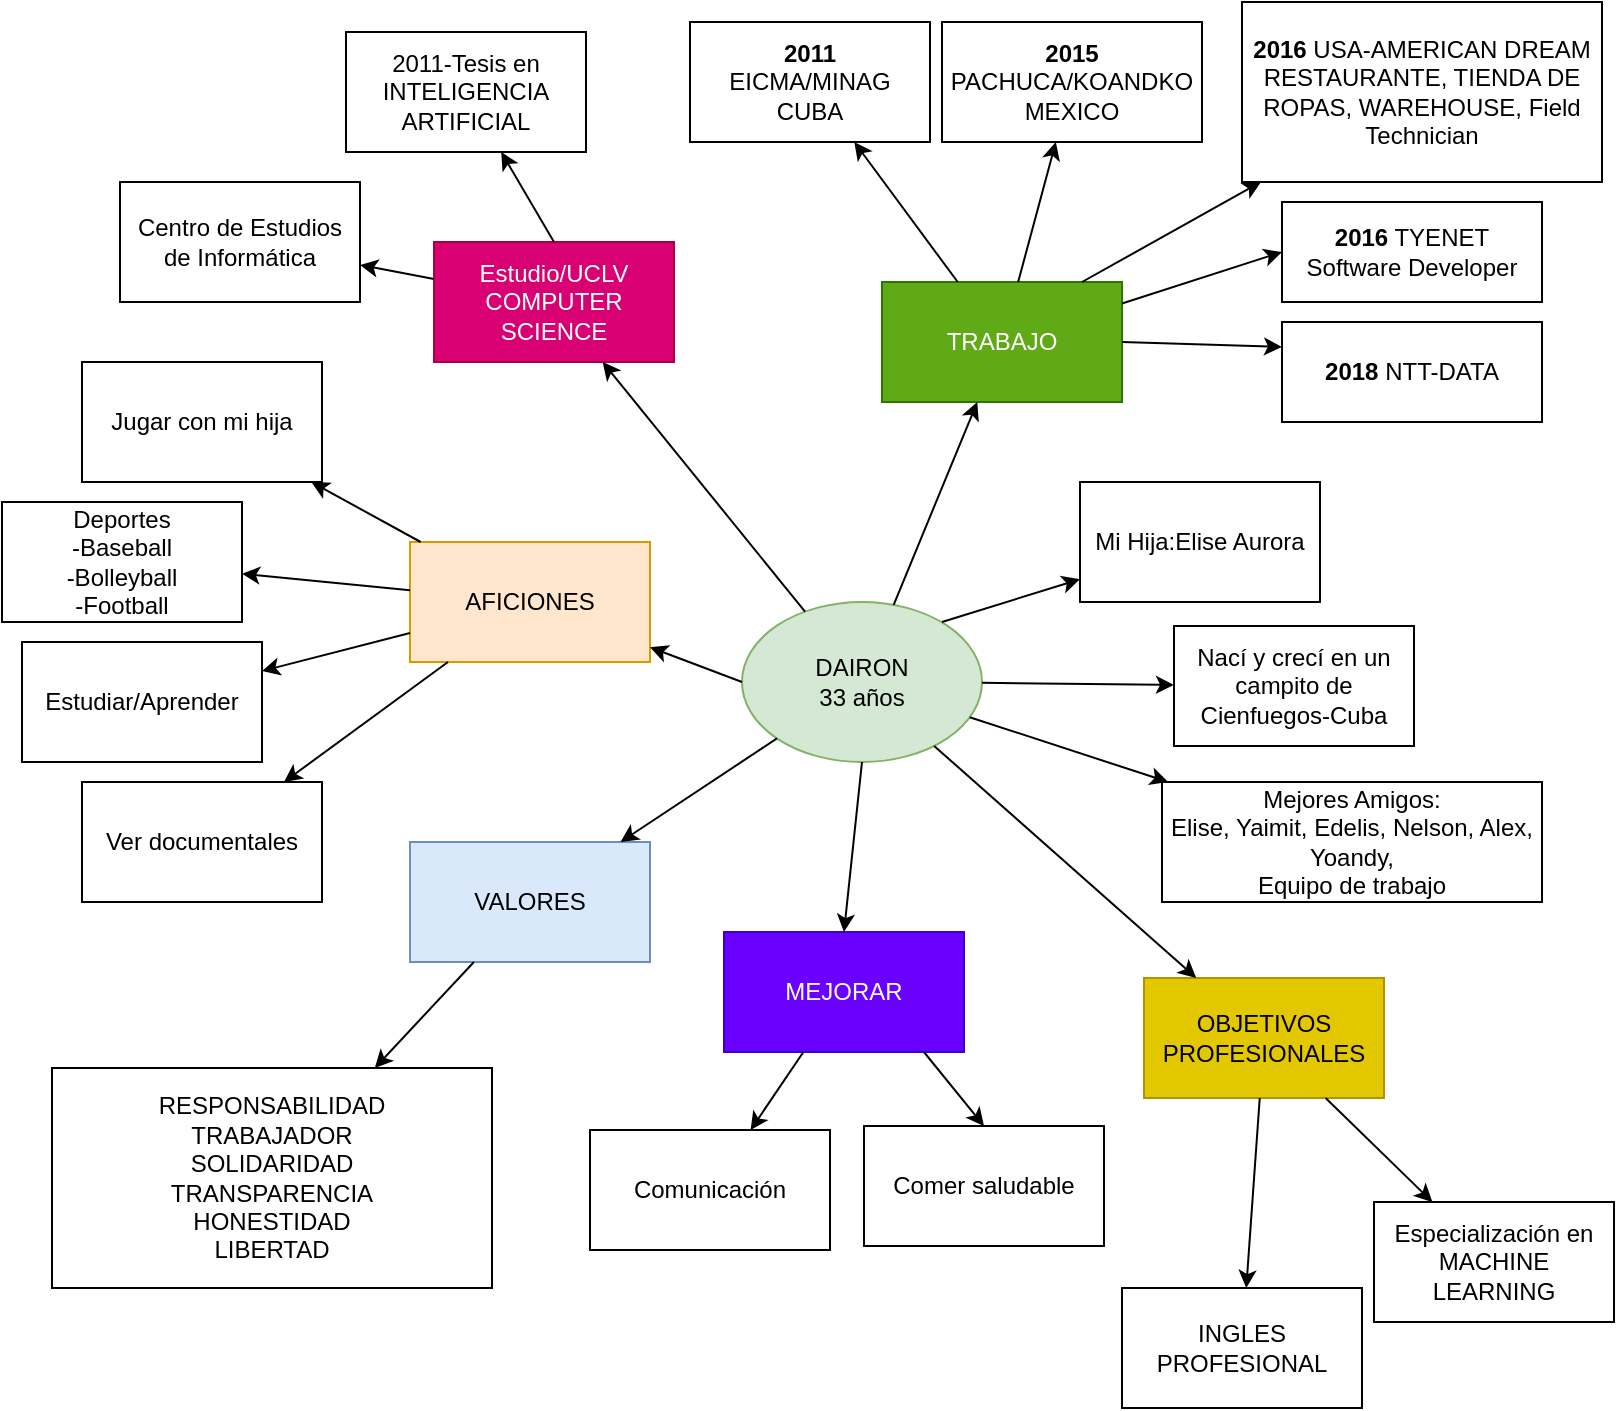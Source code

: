 <mxfile version="15.6.8" type="github">
  <diagram id="7cu_vdKX0Zv9BNSVqKoO" name="Page-1">
    <mxGraphModel dx="1311" dy="796" grid="0" gridSize="10" guides="1" tooltips="1" connect="1" arrows="1" fold="1" page="1" pageScale="1" pageWidth="827" pageHeight="1169" math="0" shadow="0">
      <root>
        <mxCell id="0" />
        <mxCell id="1" parent="0" />
        <mxCell id="XV72Uzi_K_TvfL9NJe57-1" value="DAIRON&lt;br&gt;33 años" style="ellipse;whiteSpace=wrap;html=1;fillColor=#d5e8d4;strokeColor=#82b366;" vertex="1" parent="1">
          <mxGeometry x="380" y="360" width="120" height="80" as="geometry" />
        </mxCell>
        <mxCell id="XV72Uzi_K_TvfL9NJe57-2" value="Mi Hija:Elise Aurora" style="rounded=0;whiteSpace=wrap;html=1;" vertex="1" parent="1">
          <mxGeometry x="549" y="300" width="120" height="60" as="geometry" />
        </mxCell>
        <mxCell id="XV72Uzi_K_TvfL9NJe57-3" value="" style="endArrow=classic;html=1;rounded=0;" edge="1" parent="1" target="XV72Uzi_K_TvfL9NJe57-2">
          <mxGeometry width="50" height="50" relative="1" as="geometry">
            <mxPoint x="480" y="370" as="sourcePoint" />
            <mxPoint x="440" y="370" as="targetPoint" />
          </mxGeometry>
        </mxCell>
        <mxCell id="XV72Uzi_K_TvfL9NJe57-4" value="Nací y crecí en un campito de Cienfuegos-Cuba" style="rounded=0;whiteSpace=wrap;html=1;" vertex="1" parent="1">
          <mxGeometry x="596" y="372" width="120" height="60" as="geometry" />
        </mxCell>
        <mxCell id="XV72Uzi_K_TvfL9NJe57-5" value="" style="endArrow=classic;html=1;rounded=0;" edge="1" parent="1" source="XV72Uzi_K_TvfL9NJe57-1" target="XV72Uzi_K_TvfL9NJe57-4">
          <mxGeometry width="50" height="50" relative="1" as="geometry">
            <mxPoint x="510" y="480" as="sourcePoint" />
            <mxPoint x="560" y="430" as="targetPoint" />
          </mxGeometry>
        </mxCell>
        <mxCell id="XV72Uzi_K_TvfL9NJe57-6" value="AFICIONES" style="rounded=0;whiteSpace=wrap;html=1;fillColor=#ffe6cc;strokeColor=#d79b00;" vertex="1" parent="1">
          <mxGeometry x="214" y="330" width="120" height="60" as="geometry" />
        </mxCell>
        <mxCell id="XV72Uzi_K_TvfL9NJe57-7" value="" style="endArrow=classic;html=1;rounded=0;exitX=0;exitY=0.5;exitDx=0;exitDy=0;" edge="1" parent="1" source="XV72Uzi_K_TvfL9NJe57-1" target="XV72Uzi_K_TvfL9NJe57-6">
          <mxGeometry width="50" height="50" relative="1" as="geometry">
            <mxPoint x="390" y="420" as="sourcePoint" />
            <mxPoint x="440" y="370" as="targetPoint" />
          </mxGeometry>
        </mxCell>
        <mxCell id="XV72Uzi_K_TvfL9NJe57-8" value="Deportes&lt;br&gt;-Baseball&lt;br&gt;-Bolleyball&lt;br&gt;-Football" style="rounded=0;whiteSpace=wrap;html=1;" vertex="1" parent="1">
          <mxGeometry x="10" y="310" width="120" height="60" as="geometry" />
        </mxCell>
        <mxCell id="XV72Uzi_K_TvfL9NJe57-9" value="Estudiar/Aprender" style="rounded=0;whiteSpace=wrap;html=1;" vertex="1" parent="1">
          <mxGeometry x="20" y="380" width="120" height="60" as="geometry" />
        </mxCell>
        <mxCell id="XV72Uzi_K_TvfL9NJe57-10" value="Jugar con mi hija" style="rounded=0;whiteSpace=wrap;html=1;" vertex="1" parent="1">
          <mxGeometry x="50" y="240" width="120" height="60" as="geometry" />
        </mxCell>
        <mxCell id="XV72Uzi_K_TvfL9NJe57-11" value="Estudio/UCLV&lt;br&gt;COMPUTER SCIENCE" style="rounded=0;whiteSpace=wrap;html=1;fillColor=#d80073;fontColor=#ffffff;strokeColor=#A50040;" vertex="1" parent="1">
          <mxGeometry x="226" y="180" width="120" height="60" as="geometry" />
        </mxCell>
        <mxCell id="XV72Uzi_K_TvfL9NJe57-12" value="&lt;b&gt;2015&lt;/b&gt;&lt;br&gt;PACHUCA/KOANDKO&lt;br&gt;MEXICO" style="rounded=0;whiteSpace=wrap;html=1;" vertex="1" parent="1">
          <mxGeometry x="480" y="70" width="130" height="60" as="geometry" />
        </mxCell>
        <mxCell id="XV72Uzi_K_TvfL9NJe57-13" value="MEJORAR" style="rounded=0;whiteSpace=wrap;html=1;fillColor=#6a00ff;fontColor=#ffffff;strokeColor=#3700CC;" vertex="1" parent="1">
          <mxGeometry x="371" y="525" width="120" height="60" as="geometry" />
        </mxCell>
        <mxCell id="XV72Uzi_K_TvfL9NJe57-14" value="Ver documentales" style="rounded=0;whiteSpace=wrap;html=1;" vertex="1" parent="1">
          <mxGeometry x="50" y="450" width="120" height="60" as="geometry" />
        </mxCell>
        <mxCell id="XV72Uzi_K_TvfL9NJe57-15" value="" style="endArrow=classic;html=1;rounded=0;entryX=0.5;entryY=0;entryDx=0;entryDy=0;exitX=0.5;exitY=1;exitDx=0;exitDy=0;" edge="1" parent="1" source="XV72Uzi_K_TvfL9NJe57-1" target="XV72Uzi_K_TvfL9NJe57-13">
          <mxGeometry width="50" height="50" relative="1" as="geometry">
            <mxPoint x="390" y="390" as="sourcePoint" />
            <mxPoint x="440" y="340" as="targetPoint" />
          </mxGeometry>
        </mxCell>
        <mxCell id="XV72Uzi_K_TvfL9NJe57-17" value="" style="endArrow=classic;html=1;rounded=0;" edge="1" parent="1" source="XV72Uzi_K_TvfL9NJe57-6" target="XV72Uzi_K_TvfL9NJe57-10">
          <mxGeometry width="50" height="50" relative="1" as="geometry">
            <mxPoint x="210" y="380" as="sourcePoint" />
            <mxPoint x="260" y="340" as="targetPoint" />
          </mxGeometry>
        </mxCell>
        <mxCell id="XV72Uzi_K_TvfL9NJe57-19" value="" style="endArrow=classic;html=1;rounded=0;" edge="1" parent="1" source="XV72Uzi_K_TvfL9NJe57-6" target="XV72Uzi_K_TvfL9NJe57-8">
          <mxGeometry width="50" height="50" relative="1" as="geometry">
            <mxPoint x="220" y="390" as="sourcePoint" />
            <mxPoint x="132.727" y="310" as="targetPoint" />
          </mxGeometry>
        </mxCell>
        <mxCell id="XV72Uzi_K_TvfL9NJe57-20" value="Comunicación" style="rounded=0;whiteSpace=wrap;html=1;" vertex="1" parent="1">
          <mxGeometry x="304" y="624" width="120" height="60" as="geometry" />
        </mxCell>
        <mxCell id="XV72Uzi_K_TvfL9NJe57-21" value="Comer saludable" style="rounded=0;whiteSpace=wrap;html=1;" vertex="1" parent="1">
          <mxGeometry x="441" y="622" width="120" height="60" as="geometry" />
        </mxCell>
        <mxCell id="XV72Uzi_K_TvfL9NJe57-23" value="2011-Tesis en&lt;br&gt;INTELIGENCIA ARTIFICIAL" style="rounded=0;whiteSpace=wrap;html=1;" vertex="1" parent="1">
          <mxGeometry x="182" y="75" width="120" height="60" as="geometry" />
        </mxCell>
        <mxCell id="XV72Uzi_K_TvfL9NJe57-24" value="Centro de Estudios de Informática" style="rounded=0;whiteSpace=wrap;html=1;" vertex="1" parent="1">
          <mxGeometry x="69" y="150" width="120" height="60" as="geometry" />
        </mxCell>
        <mxCell id="XV72Uzi_K_TvfL9NJe57-25" value="&lt;b&gt;2011&lt;/b&gt;&lt;br&gt;EICMA/MINAG&lt;br&gt;CUBA" style="rounded=0;whiteSpace=wrap;html=1;" vertex="1" parent="1">
          <mxGeometry x="354" y="70" width="120" height="60" as="geometry" />
        </mxCell>
        <mxCell id="XV72Uzi_K_TvfL9NJe57-26" value="&lt;b&gt;2016&lt;/b&gt; USA-AMERICAN DREAM&lt;br&gt;RESTAURANTE, TIENDA DE ROPAS, WAREHOUSE, Field Technician" style="rounded=0;whiteSpace=wrap;html=1;" vertex="1" parent="1">
          <mxGeometry x="630" y="60" width="180" height="90" as="geometry" />
        </mxCell>
        <mxCell id="XV72Uzi_K_TvfL9NJe57-27" value="Mejores Amigos:&lt;br&gt;Elise, Yaimit, Edelis, Nelson, Alex, Yoandy,&lt;br&gt;Equipo de trabajo" style="rounded=0;whiteSpace=wrap;html=1;" vertex="1" parent="1">
          <mxGeometry x="590" y="450" width="190" height="60" as="geometry" />
        </mxCell>
        <mxCell id="XV72Uzi_K_TvfL9NJe57-28" value="" style="endArrow=classic;html=1;rounded=0;" edge="1" parent="1" source="XV72Uzi_K_TvfL9NJe57-1" target="XV72Uzi_K_TvfL9NJe57-27">
          <mxGeometry width="50" height="50" relative="1" as="geometry">
            <mxPoint x="490" y="490" as="sourcePoint" />
            <mxPoint x="540" y="440" as="targetPoint" />
          </mxGeometry>
        </mxCell>
        <mxCell id="XV72Uzi_K_TvfL9NJe57-29" value="OBJETIVOS&lt;br&gt;PROFESIONALES" style="rounded=0;whiteSpace=wrap;html=1;fillColor=#e3c800;fontColor=#000000;strokeColor=#B09500;" vertex="1" parent="1">
          <mxGeometry x="581" y="548" width="120" height="60" as="geometry" />
        </mxCell>
        <mxCell id="XV72Uzi_K_TvfL9NJe57-30" value="INGLES PROFESIONAL" style="rounded=0;whiteSpace=wrap;html=1;" vertex="1" parent="1">
          <mxGeometry x="570" y="703" width="120" height="60" as="geometry" />
        </mxCell>
        <mxCell id="XV72Uzi_K_TvfL9NJe57-31" value="Especialización en MACHINE LEARNING" style="rounded=0;whiteSpace=wrap;html=1;" vertex="1" parent="1">
          <mxGeometry x="696" y="660" width="120" height="60" as="geometry" />
        </mxCell>
        <mxCell id="XV72Uzi_K_TvfL9NJe57-33" value="" style="endArrow=classic;html=1;rounded=0;" edge="1" parent="1" source="XV72Uzi_K_TvfL9NJe57-6" target="XV72Uzi_K_TvfL9NJe57-9">
          <mxGeometry width="50" height="50" relative="1" as="geometry">
            <mxPoint x="190" y="530" as="sourcePoint" />
            <mxPoint x="240" y="480" as="targetPoint" />
          </mxGeometry>
        </mxCell>
        <mxCell id="XV72Uzi_K_TvfL9NJe57-34" value="" style="endArrow=classic;html=1;rounded=0;" edge="1" parent="1" source="XV72Uzi_K_TvfL9NJe57-13" target="XV72Uzi_K_TvfL9NJe57-20">
          <mxGeometry width="50" height="50" relative="1" as="geometry">
            <mxPoint x="330" y="470" as="sourcePoint" />
            <mxPoint x="380" y="420" as="targetPoint" />
          </mxGeometry>
        </mxCell>
        <mxCell id="XV72Uzi_K_TvfL9NJe57-35" value="" style="endArrow=classic;html=1;rounded=0;exitX=0.833;exitY=1;exitDx=0;exitDy=0;exitPerimeter=0;entryX=0.5;entryY=0;entryDx=0;entryDy=0;" edge="1" parent="1" source="XV72Uzi_K_TvfL9NJe57-13" target="XV72Uzi_K_TvfL9NJe57-21">
          <mxGeometry width="50" height="50" relative="1" as="geometry">
            <mxPoint x="330" y="470" as="sourcePoint" />
            <mxPoint x="494.98" y="640" as="targetPoint" />
          </mxGeometry>
        </mxCell>
        <mxCell id="XV72Uzi_K_TvfL9NJe57-36" value="" style="endArrow=classic;html=1;rounded=0;" edge="1" parent="1" source="XV72Uzi_K_TvfL9NJe57-6" target="XV72Uzi_K_TvfL9NJe57-14">
          <mxGeometry width="50" height="50" relative="1" as="geometry">
            <mxPoint x="340" y="320" as="sourcePoint" />
            <mxPoint x="390" y="270" as="targetPoint" />
          </mxGeometry>
        </mxCell>
        <mxCell id="XV72Uzi_K_TvfL9NJe57-38" value="" style="endArrow=classic;html=1;rounded=0;" edge="1" parent="1" source="XV72Uzi_K_TvfL9NJe57-1" target="XV72Uzi_K_TvfL9NJe57-11">
          <mxGeometry width="50" height="50" relative="1" as="geometry">
            <mxPoint x="340" y="300" as="sourcePoint" />
            <mxPoint x="390" y="250" as="targetPoint" />
          </mxGeometry>
        </mxCell>
        <mxCell id="XV72Uzi_K_TvfL9NJe57-39" value="VALORES" style="rounded=0;whiteSpace=wrap;html=1;fillColor=#dae8fc;strokeColor=#6c8ebf;" vertex="1" parent="1">
          <mxGeometry x="214" y="480" width="120" height="60" as="geometry" />
        </mxCell>
        <mxCell id="XV72Uzi_K_TvfL9NJe57-40" value="" style="endArrow=classic;html=1;rounded=0;" edge="1" parent="1" source="XV72Uzi_K_TvfL9NJe57-11" target="XV72Uzi_K_TvfL9NJe57-24">
          <mxGeometry width="50" height="50" relative="1" as="geometry">
            <mxPoint x="340" y="400" as="sourcePoint" />
            <mxPoint x="390" y="350" as="targetPoint" />
          </mxGeometry>
        </mxCell>
        <mxCell id="XV72Uzi_K_TvfL9NJe57-41" value="" style="endArrow=classic;html=1;rounded=0;exitX=0.5;exitY=0;exitDx=0;exitDy=0;" edge="1" parent="1" source="XV72Uzi_K_TvfL9NJe57-11" target="XV72Uzi_K_TvfL9NJe57-23">
          <mxGeometry width="50" height="50" relative="1" as="geometry">
            <mxPoint x="230" y="150" as="sourcePoint" />
            <mxPoint x="280" y="100" as="targetPoint" />
          </mxGeometry>
        </mxCell>
        <mxCell id="XV72Uzi_K_TvfL9NJe57-43" value="" style="endArrow=classic;html=1;rounded=0;" edge="1" parent="1" source="XV72Uzi_K_TvfL9NJe57-29" target="XV72Uzi_K_TvfL9NJe57-31">
          <mxGeometry width="50" height="50" relative="1" as="geometry">
            <mxPoint x="340" y="600" as="sourcePoint" />
            <mxPoint x="390" y="550" as="targetPoint" />
          </mxGeometry>
        </mxCell>
        <mxCell id="XV72Uzi_K_TvfL9NJe57-44" value="" style="endArrow=classic;html=1;rounded=0;" edge="1" parent="1" source="XV72Uzi_K_TvfL9NJe57-29" target="XV72Uzi_K_TvfL9NJe57-30">
          <mxGeometry width="50" height="50" relative="1" as="geometry">
            <mxPoint x="340" y="590" as="sourcePoint" />
            <mxPoint x="390" y="540" as="targetPoint" />
          </mxGeometry>
        </mxCell>
        <mxCell id="XV72Uzi_K_TvfL9NJe57-45" value="" style="endArrow=classic;html=1;rounded=0;" edge="1" parent="1" source="XV72Uzi_K_TvfL9NJe57-1" target="XV72Uzi_K_TvfL9NJe57-29">
          <mxGeometry width="50" height="50" relative="1" as="geometry">
            <mxPoint x="340" y="590" as="sourcePoint" />
            <mxPoint x="390" y="540" as="targetPoint" />
          </mxGeometry>
        </mxCell>
        <mxCell id="XV72Uzi_K_TvfL9NJe57-46" value="&lt;b&gt;2016&lt;/b&gt; TYENET&lt;br&gt;Software Developer" style="rounded=0;whiteSpace=wrap;html=1;" vertex="1" parent="1">
          <mxGeometry x="650" y="160" width="130" height="50" as="geometry" />
        </mxCell>
        <mxCell id="XV72Uzi_K_TvfL9NJe57-47" value="RESPONSABILIDAD&lt;br&gt;TRABAJADOR&lt;br&gt;SOLIDARIDAD&lt;br&gt;TRANSPARENCIA&lt;br&gt;HONESTIDAD&lt;br&gt;LIBERTAD" style="rounded=0;whiteSpace=wrap;html=1;" vertex="1" parent="1">
          <mxGeometry x="35" y="593" width="220" height="110" as="geometry" />
        </mxCell>
        <mxCell id="XV72Uzi_K_TvfL9NJe57-48" value="" style="endArrow=classic;html=1;rounded=0;" edge="1" parent="1" source="XV72Uzi_K_TvfL9NJe57-39" target="XV72Uzi_K_TvfL9NJe57-47">
          <mxGeometry width="50" height="50" relative="1" as="geometry">
            <mxPoint x="340" y="450" as="sourcePoint" />
            <mxPoint x="390" y="400" as="targetPoint" />
          </mxGeometry>
        </mxCell>
        <mxCell id="XV72Uzi_K_TvfL9NJe57-49" value="" style="endArrow=classic;html=1;rounded=0;" edge="1" parent="1" source="XV72Uzi_K_TvfL9NJe57-1" target="XV72Uzi_K_TvfL9NJe57-39">
          <mxGeometry width="50" height="50" relative="1" as="geometry">
            <mxPoint x="340" y="450" as="sourcePoint" />
            <mxPoint x="390" y="400" as="targetPoint" />
          </mxGeometry>
        </mxCell>
        <mxCell id="XV72Uzi_K_TvfL9NJe57-50" value="&lt;b&gt;2018&lt;/b&gt; NTT-DATA" style="rounded=0;whiteSpace=wrap;html=1;" vertex="1" parent="1">
          <mxGeometry x="650" y="220" width="130" height="50" as="geometry" />
        </mxCell>
        <mxCell id="XV72Uzi_K_TvfL9NJe57-51" value="TRABAJO" style="rounded=0;whiteSpace=wrap;html=1;fillColor=#60a917;fontColor=#ffffff;strokeColor=#2D7600;" vertex="1" parent="1">
          <mxGeometry x="450" y="200" width="120" height="60" as="geometry" />
        </mxCell>
        <mxCell id="XV72Uzi_K_TvfL9NJe57-52" value="" style="endArrow=classic;html=1;rounded=0;" edge="1" parent="1" source="XV72Uzi_K_TvfL9NJe57-1" target="XV72Uzi_K_TvfL9NJe57-51">
          <mxGeometry width="50" height="50" relative="1" as="geometry">
            <mxPoint x="450" y="340" as="sourcePoint" />
            <mxPoint x="500" y="290" as="targetPoint" />
          </mxGeometry>
        </mxCell>
        <mxCell id="XV72Uzi_K_TvfL9NJe57-53" value="" style="endArrow=classic;html=1;rounded=0;" edge="1" parent="1" source="XV72Uzi_K_TvfL9NJe57-51" target="XV72Uzi_K_TvfL9NJe57-25">
          <mxGeometry width="50" height="50" relative="1" as="geometry">
            <mxPoint x="340" y="370" as="sourcePoint" />
            <mxPoint x="390" y="320" as="targetPoint" />
          </mxGeometry>
        </mxCell>
        <mxCell id="XV72Uzi_K_TvfL9NJe57-54" value="" style="endArrow=classic;html=1;rounded=0;" edge="1" parent="1" source="XV72Uzi_K_TvfL9NJe57-51" target="XV72Uzi_K_TvfL9NJe57-12">
          <mxGeometry width="50" height="50" relative="1" as="geometry">
            <mxPoint x="340" y="370" as="sourcePoint" />
            <mxPoint x="390" y="320" as="targetPoint" />
          </mxGeometry>
        </mxCell>
        <mxCell id="XV72Uzi_K_TvfL9NJe57-55" value="" style="endArrow=classic;html=1;rounded=0;" edge="1" parent="1" target="XV72Uzi_K_TvfL9NJe57-26">
          <mxGeometry width="50" height="50" relative="1" as="geometry">
            <mxPoint x="550" y="200" as="sourcePoint" />
            <mxPoint x="390" y="320" as="targetPoint" />
          </mxGeometry>
        </mxCell>
        <mxCell id="XV72Uzi_K_TvfL9NJe57-56" value="" style="endArrow=classic;html=1;rounded=0;entryX=0;entryY=0.25;entryDx=0;entryDy=0;exitX=1;exitY=0.5;exitDx=0;exitDy=0;" edge="1" parent="1" source="XV72Uzi_K_TvfL9NJe57-51" target="XV72Uzi_K_TvfL9NJe57-50">
          <mxGeometry width="50" height="50" relative="1" as="geometry">
            <mxPoint x="340" y="450" as="sourcePoint" />
            <mxPoint x="390" y="400" as="targetPoint" />
          </mxGeometry>
        </mxCell>
        <mxCell id="XV72Uzi_K_TvfL9NJe57-58" value="" style="endArrow=classic;html=1;rounded=0;entryX=0;entryY=0.5;entryDx=0;entryDy=0;" edge="1" parent="1" source="XV72Uzi_K_TvfL9NJe57-51" target="XV72Uzi_K_TvfL9NJe57-46">
          <mxGeometry width="50" height="50" relative="1" as="geometry">
            <mxPoint x="210" y="520" as="sourcePoint" />
            <mxPoint x="260" y="470" as="targetPoint" />
          </mxGeometry>
        </mxCell>
      </root>
    </mxGraphModel>
  </diagram>
</mxfile>
